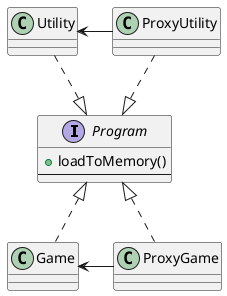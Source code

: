 @startuml
'https://plantuml.com/class-diagram

interface Program {
    + loadToMemory()
    --
}

Game .up.|> Program
Utility .down.|> Program
ProxyGame .up.|> Program
ProxyGame -left> Game
ProxyUtility -left-> Utility
ProxyUtility .down.|> Program

@enduml
